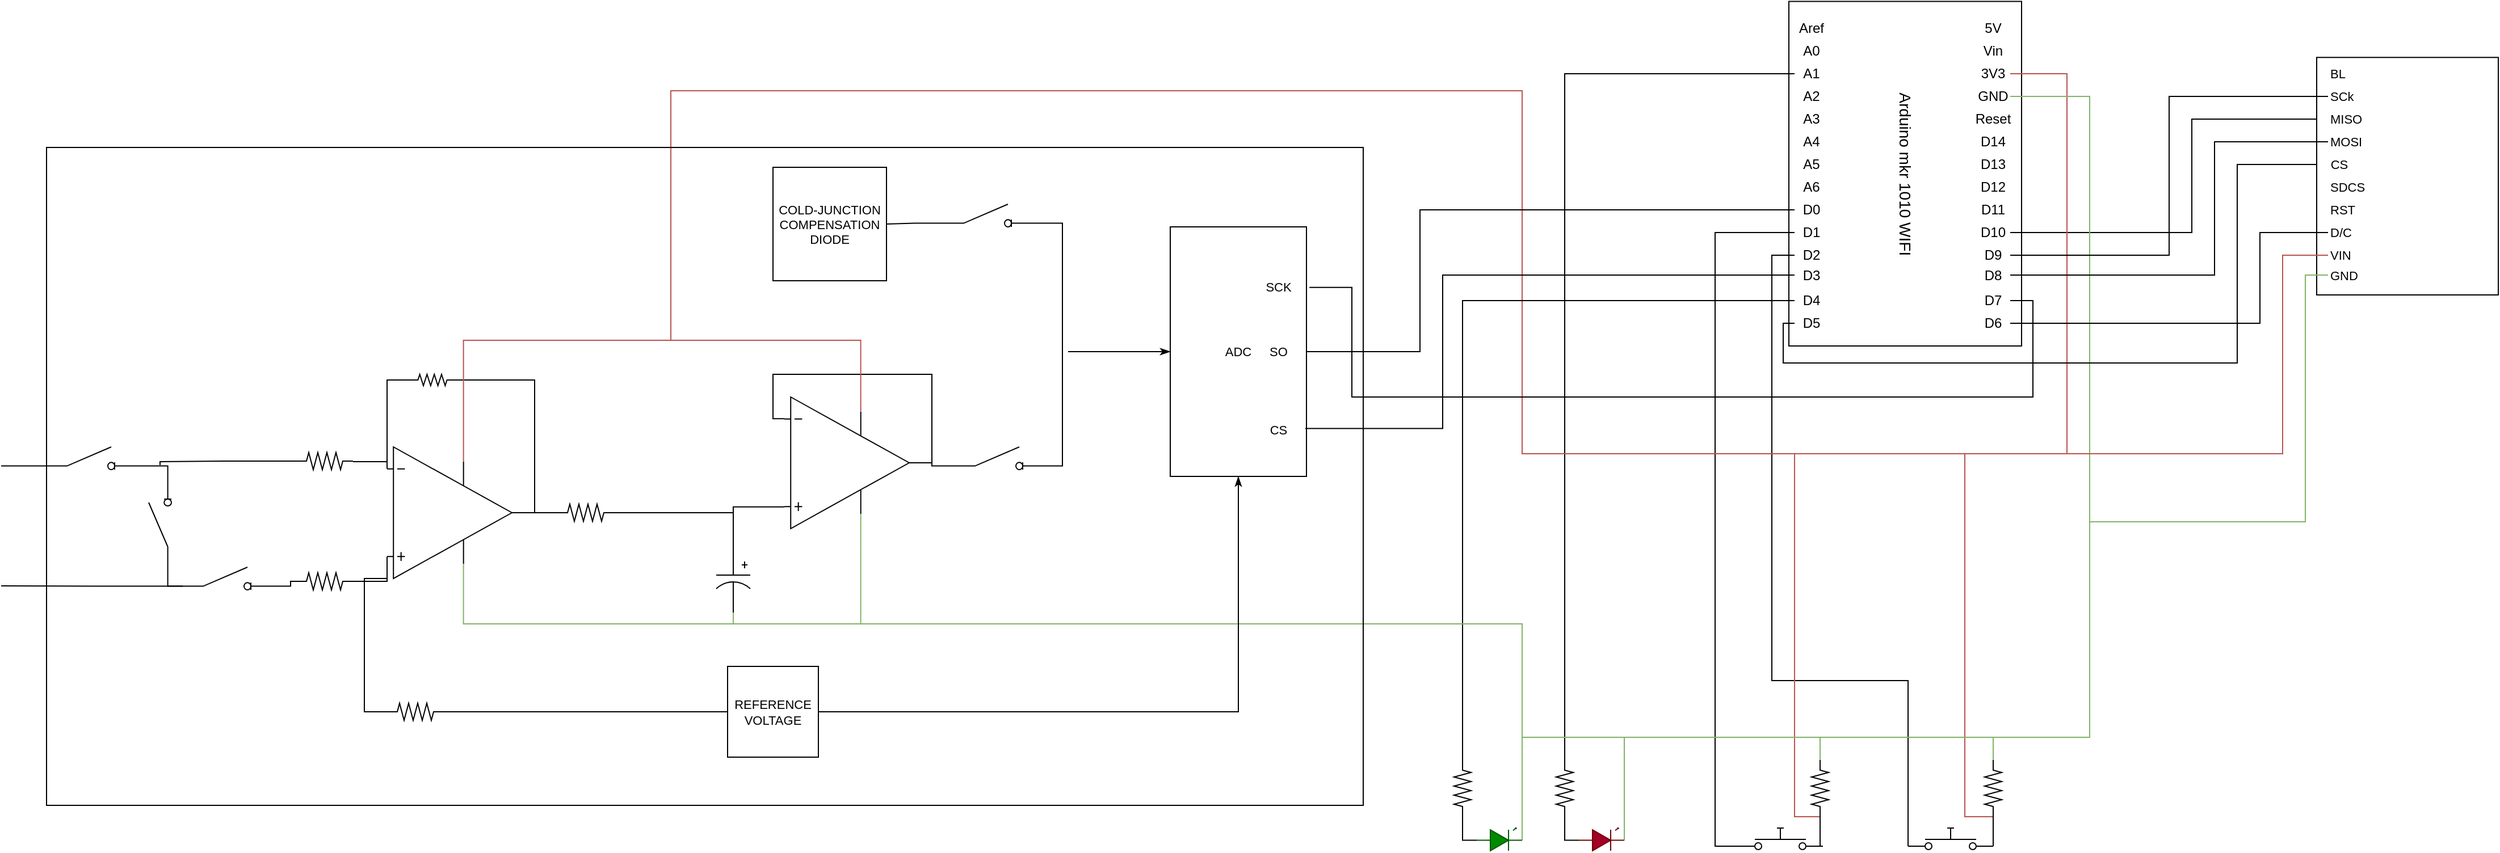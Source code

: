 <mxfile version="24.5.4" type="github">
  <diagram name="Página-1" id="5d95kLvl6dGAR32-FWxD">
    <mxGraphModel dx="2760" dy="928" grid="1" gridSize="10" guides="1" tooltips="1" connect="1" arrows="1" fold="1" page="1" pageScale="1" pageWidth="1169" pageHeight="827" math="0" shadow="0">
      <root>
        <mxCell id="0" />
        <mxCell id="1" parent="0" />
        <mxCell id="rR53AWfGrKb5a4v8AFu8-1" value="&lt;font style=&quot;font-size: 14px;&quot;&gt;Arduino mkr 1010 WIFI&lt;/font&gt;" style="rounded=0;whiteSpace=wrap;html=1;rotation=90;" parent="1" vertex="1">
          <mxGeometry x="425.63" y="70.63" width="303.75" height="205" as="geometry" />
        </mxCell>
        <mxCell id="rR53AWfGrKb5a4v8AFu8-4" value="Aref" style="text;html=1;align=center;verticalAlign=middle;whiteSpace=wrap;rounded=0;" parent="1" vertex="1">
          <mxGeometry x="480" y="40" width="30" height="10" as="geometry" />
        </mxCell>
        <mxCell id="rR53AWfGrKb5a4v8AFu8-6" value="A0" style="text;html=1;align=center;verticalAlign=middle;whiteSpace=wrap;rounded=0;" parent="1" vertex="1">
          <mxGeometry x="480" y="60" width="30" height="10" as="geometry" />
        </mxCell>
        <mxCell id="rR53AWfGrKb5a4v8AFu8-9" value="A1" style="text;html=1;align=center;verticalAlign=middle;whiteSpace=wrap;rounded=0;" parent="1" vertex="1">
          <mxGeometry x="480" y="80" width="30" height="10" as="geometry" />
        </mxCell>
        <mxCell id="rR53AWfGrKb5a4v8AFu8-10" value="A2" style="text;html=1;align=center;verticalAlign=middle;whiteSpace=wrap;rounded=0;" parent="1" vertex="1">
          <mxGeometry x="480" y="100" width="30" height="10" as="geometry" />
        </mxCell>
        <mxCell id="rR53AWfGrKb5a4v8AFu8-11" value="A3" style="text;html=1;align=center;verticalAlign=middle;whiteSpace=wrap;rounded=0;" parent="1" vertex="1">
          <mxGeometry x="480" y="120" width="30" height="10" as="geometry" />
        </mxCell>
        <mxCell id="rR53AWfGrKb5a4v8AFu8-12" value="A4" style="text;html=1;align=center;verticalAlign=middle;whiteSpace=wrap;rounded=0;" parent="1" vertex="1">
          <mxGeometry x="480" y="140" width="30" height="10" as="geometry" />
        </mxCell>
        <mxCell id="rR53AWfGrKb5a4v8AFu8-13" value="A5" style="text;html=1;align=center;verticalAlign=middle;whiteSpace=wrap;rounded=0;" parent="1" vertex="1">
          <mxGeometry x="480" y="160" width="30" height="10" as="geometry" />
        </mxCell>
        <mxCell id="rR53AWfGrKb5a4v8AFu8-14" value="A6" style="text;html=1;align=center;verticalAlign=middle;whiteSpace=wrap;rounded=0;" parent="1" vertex="1">
          <mxGeometry x="480" y="180" width="30" height="10" as="geometry" />
        </mxCell>
        <mxCell id="rR53AWfGrKb5a4v8AFu8-15" value="D0" style="text;html=1;align=center;verticalAlign=middle;whiteSpace=wrap;rounded=0;" parent="1" vertex="1">
          <mxGeometry x="480" y="200" width="30" height="10" as="geometry" />
        </mxCell>
        <mxCell id="rR53AWfGrKb5a4v8AFu8-16" value="D1" style="text;html=1;align=center;verticalAlign=middle;whiteSpace=wrap;rounded=0;" parent="1" vertex="1">
          <mxGeometry x="480" y="220" width="30" height="10" as="geometry" />
        </mxCell>
        <mxCell id="rR53AWfGrKb5a4v8AFu8-17" value="D4" style="text;html=1;align=center;verticalAlign=middle;whiteSpace=wrap;rounded=0;" parent="1" vertex="1">
          <mxGeometry x="480" y="280" width="30" height="10" as="geometry" />
        </mxCell>
        <mxCell id="_qbUHxkLgN3xC-jLI9oE-16" style="edgeStyle=orthogonalEdgeStyle;rounded=0;orthogonalLoop=1;jettySize=auto;html=1;exitX=0;exitY=0.5;exitDx=0;exitDy=0;entryX=0;entryY=0.8;entryDx=0;entryDy=0;strokeColor=default;align=center;verticalAlign=middle;fontFamily=Helvetica;fontSize=11;fontColor=default;labelBackgroundColor=default;endArrow=none;endFill=0;" edge="1" parent="1" source="rR53AWfGrKb5a4v8AFu8-16" target="_qbUHxkLgN3xC-jLI9oE-8">
          <mxGeometry relative="1" as="geometry" />
        </mxCell>
        <mxCell id="rR53AWfGrKb5a4v8AFu8-18" value="D2" style="text;html=1;align=center;verticalAlign=middle;whiteSpace=wrap;rounded=0;" parent="1" vertex="1">
          <mxGeometry x="480" y="240" width="30" height="10" as="geometry" />
        </mxCell>
        <mxCell id="rR53AWfGrKb5a4v8AFu8-19" value="D3" style="text;html=1;align=center;verticalAlign=middle;whiteSpace=wrap;rounded=0;" parent="1" vertex="1">
          <mxGeometry x="480" y="257.5" width="30" height="10" as="geometry" />
        </mxCell>
        <mxCell id="rR53AWfGrKb5a4v8AFu8-22" value="D5" style="text;html=1;align=center;verticalAlign=middle;whiteSpace=wrap;rounded=0;" parent="1" vertex="1">
          <mxGeometry x="480" y="300" width="30" height="10" as="geometry" />
        </mxCell>
        <mxCell id="rR53AWfGrKb5a4v8AFu8-23" value="5V" style="text;html=1;align=center;verticalAlign=middle;whiteSpace=wrap;rounded=0;" parent="1" vertex="1">
          <mxGeometry x="640" y="40" width="30" height="10" as="geometry" />
        </mxCell>
        <mxCell id="rR53AWfGrKb5a4v8AFu8-24" value="Vin" style="text;html=1;align=center;verticalAlign=middle;whiteSpace=wrap;rounded=0;" parent="1" vertex="1">
          <mxGeometry x="640" y="60" width="30" height="10" as="geometry" />
        </mxCell>
        <mxCell id="_qbUHxkLgN3xC-jLI9oE-14" style="edgeStyle=orthogonalEdgeStyle;rounded=0;orthogonalLoop=1;jettySize=auto;html=1;exitX=1;exitY=0.5;exitDx=0;exitDy=0;strokeColor=#b85450;align=center;verticalAlign=middle;fontFamily=Helvetica;fontSize=11;fontColor=default;labelBackgroundColor=default;endArrow=none;endFill=0;fillColor=#f8cecc;" edge="1" parent="1" source="rR53AWfGrKb5a4v8AFu8-25">
          <mxGeometry relative="1" as="geometry">
            <mxPoint x="720" y="120" as="targetPoint" />
            <Array as="points">
              <mxPoint x="720" y="85" />
            </Array>
          </mxGeometry>
        </mxCell>
        <mxCell id="rR53AWfGrKb5a4v8AFu8-25" value="3V3" style="text;html=1;align=center;verticalAlign=middle;whiteSpace=wrap;rounded=0;" parent="1" vertex="1">
          <mxGeometry x="640" y="80" width="30" height="10" as="geometry" />
        </mxCell>
        <mxCell id="rR53AWfGrKb5a4v8AFu8-26" value="GND" style="text;html=1;align=center;verticalAlign=middle;whiteSpace=wrap;rounded=0;" parent="1" vertex="1">
          <mxGeometry x="640" y="100" width="30" height="10" as="geometry" />
        </mxCell>
        <mxCell id="rR53AWfGrKb5a4v8AFu8-27" value="Reset" style="text;html=1;align=center;verticalAlign=middle;whiteSpace=wrap;rounded=0;" parent="1" vertex="1">
          <mxGeometry x="640" y="120" width="30" height="10" as="geometry" />
        </mxCell>
        <mxCell id="rR53AWfGrKb5a4v8AFu8-28" value="D14" style="text;html=1;align=center;verticalAlign=middle;whiteSpace=wrap;rounded=0;" parent="1" vertex="1">
          <mxGeometry x="640" y="140" width="30" height="10" as="geometry" />
        </mxCell>
        <mxCell id="rR53AWfGrKb5a4v8AFu8-29" value="D13" style="text;html=1;align=center;verticalAlign=middle;whiteSpace=wrap;rounded=0;" parent="1" vertex="1">
          <mxGeometry x="640" y="160" width="30" height="10" as="geometry" />
        </mxCell>
        <mxCell id="rR53AWfGrKb5a4v8AFu8-30" value="D12" style="text;html=1;align=center;verticalAlign=middle;whiteSpace=wrap;rounded=0;" parent="1" vertex="1">
          <mxGeometry x="640" y="180" width="30" height="10" as="geometry" />
        </mxCell>
        <mxCell id="rR53AWfGrKb5a4v8AFu8-31" value="D11" style="text;html=1;align=center;verticalAlign=middle;whiteSpace=wrap;rounded=0;" parent="1" vertex="1">
          <mxGeometry x="640" y="200" width="30" height="10" as="geometry" />
        </mxCell>
        <mxCell id="_qbUHxkLgN3xC-jLI9oE-62" style="edgeStyle=orthogonalEdgeStyle;rounded=0;orthogonalLoop=1;jettySize=auto;html=1;exitX=1;exitY=0.5;exitDx=0;exitDy=0;entryX=0;entryY=0.5;entryDx=0;entryDy=0;strokeColor=default;align=center;verticalAlign=middle;fontFamily=Helvetica;fontSize=11;fontColor=default;labelBackgroundColor=default;endArrow=none;endFill=0;" edge="1" parent="1" source="rR53AWfGrKb5a4v8AFu8-32" target="_qbUHxkLgN3xC-jLI9oE-49">
          <mxGeometry relative="1" as="geometry">
            <Array as="points">
              <mxPoint x="830" y="225" />
              <mxPoint x="830" y="125" />
            </Array>
          </mxGeometry>
        </mxCell>
        <mxCell id="rR53AWfGrKb5a4v8AFu8-32" value="D10" style="text;html=1;align=center;verticalAlign=middle;whiteSpace=wrap;rounded=0;" parent="1" vertex="1">
          <mxGeometry x="640" y="220" width="30" height="10" as="geometry" />
        </mxCell>
        <mxCell id="rR53AWfGrKb5a4v8AFu8-34" value="D9" style="text;html=1;align=center;verticalAlign=middle;whiteSpace=wrap;rounded=0;" parent="1" vertex="1">
          <mxGeometry x="640" y="240" width="30" height="10" as="geometry" />
        </mxCell>
        <mxCell id="rR53AWfGrKb5a4v8AFu8-35" value="D6" style="text;html=1;align=center;verticalAlign=middle;whiteSpace=wrap;rounded=0;" parent="1" vertex="1">
          <mxGeometry x="640" y="300" width="30" height="10" as="geometry" />
        </mxCell>
        <mxCell id="rR53AWfGrKb5a4v8AFu8-36" value="D7" style="text;html=1;align=center;verticalAlign=middle;whiteSpace=wrap;rounded=0;" parent="1" vertex="1">
          <mxGeometry x="640" y="280" width="30" height="10" as="geometry" />
        </mxCell>
        <mxCell id="rR53AWfGrKb5a4v8AFu8-37" value="D8" style="text;html=1;align=center;verticalAlign=middle;whiteSpace=wrap;rounded=0;" parent="1" vertex="1">
          <mxGeometry x="640" y="257.5" width="30" height="10" as="geometry" />
        </mxCell>
        <mxCell id="_qbUHxkLgN3xC-jLI9oE-17" style="edgeStyle=orthogonalEdgeStyle;rounded=0;orthogonalLoop=1;jettySize=auto;html=1;exitX=0;exitY=0.8;exitDx=0;exitDy=0;entryX=0;entryY=0.5;entryDx=0;entryDy=0;strokeColor=default;align=center;verticalAlign=middle;fontFamily=Helvetica;fontSize=11;fontColor=default;labelBackgroundColor=default;endArrow=none;endFill=0;" edge="1" parent="1" source="_qbUHxkLgN3xC-jLI9oE-2" target="rR53AWfGrKb5a4v8AFu8-18">
          <mxGeometry relative="1" as="geometry">
            <Array as="points">
              <mxPoint x="580" y="620" />
              <mxPoint x="460" y="620" />
              <mxPoint x="460" y="245" />
            </Array>
          </mxGeometry>
        </mxCell>
        <mxCell id="_qbUHxkLgN3xC-jLI9oE-2" value="" style="html=1;shape=mxgraph.electrical.electro-mechanical.pushbutton;aspect=fixed;elSwitchState=off;" vertex="1" parent="1">
          <mxGeometry x="580" y="750" width="75" height="20" as="geometry" />
        </mxCell>
        <mxCell id="_qbUHxkLgN3xC-jLI9oE-12" style="edgeStyle=orthogonalEdgeStyle;rounded=0;orthogonalLoop=1;jettySize=auto;html=1;exitX=0;exitY=0.5;exitDx=0;exitDy=0;exitPerimeter=0;strokeColor=#82b366;align=center;verticalAlign=middle;fontFamily=Helvetica;fontSize=11;fontColor=default;labelBackgroundColor=default;endArrow=none;endFill=0;fillColor=#d5e8d4;" edge="1" parent="1" source="_qbUHxkLgN3xC-jLI9oE-3">
          <mxGeometry relative="1" as="geometry">
            <mxPoint x="655" y="670" as="targetPoint" />
          </mxGeometry>
        </mxCell>
        <mxCell id="_qbUHxkLgN3xC-jLI9oE-15" style="edgeStyle=orthogonalEdgeStyle;rounded=0;orthogonalLoop=1;jettySize=auto;html=1;exitX=1;exitY=0.5;exitDx=0;exitDy=0;exitPerimeter=0;strokeColor=#b85450;align=center;verticalAlign=middle;fontFamily=Helvetica;fontSize=11;fontColor=default;labelBackgroundColor=default;endArrow=none;endFill=0;fillColor=#f8cecc;" edge="1" parent="1" source="_qbUHxkLgN3xC-jLI9oE-3">
          <mxGeometry relative="1" as="geometry">
            <mxPoint x="620" y="420" as="targetPoint" />
            <Array as="points">
              <mxPoint x="630" y="740" />
              <mxPoint x="630" y="420" />
            </Array>
          </mxGeometry>
        </mxCell>
        <mxCell id="_qbUHxkLgN3xC-jLI9oE-3" value="" style="pointerEvents=1;verticalLabelPosition=bottom;shadow=0;dashed=0;align=center;html=1;verticalAlign=top;shape=mxgraph.electrical.resistors.resistor_2;direction=south;" vertex="1" parent="1">
          <mxGeometry x="647.5" y="690" width="15" height="50" as="geometry" />
        </mxCell>
        <mxCell id="_qbUHxkLgN3xC-jLI9oE-4" style="edgeStyle=orthogonalEdgeStyle;rounded=0;orthogonalLoop=1;jettySize=auto;html=1;exitX=1;exitY=0.8;exitDx=0;exitDy=0;entryX=1;entryY=0.5;entryDx=0;entryDy=0;entryPerimeter=0;endArrow=none;endFill=0;" edge="1" parent="1" source="_qbUHxkLgN3xC-jLI9oE-2" target="_qbUHxkLgN3xC-jLI9oE-3">
          <mxGeometry relative="1" as="geometry" />
        </mxCell>
        <mxCell id="_qbUHxkLgN3xC-jLI9oE-5" style="edgeStyle=orthogonalEdgeStyle;rounded=0;orthogonalLoop=1;jettySize=auto;html=1;exitX=1;exitY=0.5;exitDx=0;exitDy=0;strokeColor=#82b366;align=center;verticalAlign=middle;fontFamily=Helvetica;fontSize=11;fontColor=default;labelBackgroundColor=default;endArrow=none;endFill=0;fillColor=#d5e8d4;entryX=0;entryY=0.5;entryDx=0;entryDy=0;entryPerimeter=0;" edge="1" parent="1" source="rR53AWfGrKb5a4v8AFu8-26" target="_qbUHxkLgN3xC-jLI9oE-9">
          <mxGeometry relative="1" as="geometry">
            <mxPoint x="655" y="700" as="targetPoint" />
            <Array as="points">
              <mxPoint x="740" y="105" />
              <mxPoint x="740" y="670" />
              <mxPoint x="503" y="670" />
            </Array>
          </mxGeometry>
        </mxCell>
        <mxCell id="_qbUHxkLgN3xC-jLI9oE-8" value="" style="html=1;shape=mxgraph.electrical.electro-mechanical.pushbutton;aspect=fixed;elSwitchState=off;" vertex="1" parent="1">
          <mxGeometry x="430" y="750" width="75" height="20" as="geometry" />
        </mxCell>
        <mxCell id="_qbUHxkLgN3xC-jLI9oE-13" style="edgeStyle=orthogonalEdgeStyle;rounded=0;orthogonalLoop=1;jettySize=auto;html=1;exitX=1;exitY=0.5;exitDx=0;exitDy=0;exitPerimeter=0;strokeColor=#b85450;align=center;verticalAlign=middle;fontFamily=Helvetica;fontSize=11;fontColor=default;labelBackgroundColor=default;endArrow=none;endFill=0;fillColor=#f8cecc;" edge="1" parent="1" source="_qbUHxkLgN3xC-jLI9oE-9">
          <mxGeometry relative="1" as="geometry">
            <mxPoint x="720" y="120" as="targetPoint" />
            <Array as="points">
              <mxPoint x="480" y="740" />
              <mxPoint x="480" y="420" />
              <mxPoint x="720" y="420" />
            </Array>
          </mxGeometry>
        </mxCell>
        <mxCell id="_qbUHxkLgN3xC-jLI9oE-9" value="" style="pointerEvents=1;verticalLabelPosition=bottom;shadow=0;dashed=0;align=center;html=1;verticalAlign=top;shape=mxgraph.electrical.resistors.resistor_2;direction=south;" vertex="1" parent="1">
          <mxGeometry x="495" y="690" width="15" height="50" as="geometry" />
        </mxCell>
        <mxCell id="_qbUHxkLgN3xC-jLI9oE-10" style="edgeStyle=orthogonalEdgeStyle;rounded=0;orthogonalLoop=1;jettySize=auto;html=1;exitX=1;exitY=0.8;exitDx=0;exitDy=0;entryX=1;entryY=0.5;entryDx=0;entryDy=0;entryPerimeter=0;endArrow=none;endFill=0;" edge="1" parent="1" source="_qbUHxkLgN3xC-jLI9oE-8" target="_qbUHxkLgN3xC-jLI9oE-9">
          <mxGeometry relative="1" as="geometry" />
        </mxCell>
        <mxCell id="_qbUHxkLgN3xC-jLI9oE-21" style="edgeStyle=orthogonalEdgeStyle;rounded=0;orthogonalLoop=1;jettySize=auto;html=1;exitX=1;exitY=0.54;exitDx=0;exitDy=0;exitPerimeter=0;strokeColor=#82b366;align=center;verticalAlign=middle;fontFamily=Helvetica;fontSize=11;fontColor=default;labelBackgroundColor=default;endArrow=none;endFill=0;fillColor=#d5e8d4;" edge="1" parent="1" source="_qbUHxkLgN3xC-jLI9oE-18">
          <mxGeometry relative="1" as="geometry">
            <mxPoint x="510" y="670" as="targetPoint" />
            <Array as="points">
              <mxPoint x="330" y="670" />
            </Array>
          </mxGeometry>
        </mxCell>
        <mxCell id="_qbUHxkLgN3xC-jLI9oE-18" value="" style="verticalLabelPosition=bottom;shadow=0;dashed=0;align=center;html=1;verticalAlign=top;shape=mxgraph.electrical.opto_electronics.led_1;pointerEvents=1;fontFamily=Helvetica;fontSize=11;fontColor=#ffffff;labelBackgroundColor=default;fillColor=#a20025;strokeColor=#6F0000;" vertex="1" parent="1">
          <mxGeometry x="290" y="750" width="40" height="20" as="geometry" />
        </mxCell>
        <mxCell id="_qbUHxkLgN3xC-jLI9oE-19" value="" style="pointerEvents=1;verticalLabelPosition=bottom;shadow=0;dashed=0;align=center;html=1;verticalAlign=top;shape=mxgraph.electrical.resistors.resistor_2;direction=south;" vertex="1" parent="1">
          <mxGeometry x="270" y="690" width="15" height="50" as="geometry" />
        </mxCell>
        <mxCell id="_qbUHxkLgN3xC-jLI9oE-20" style="edgeStyle=orthogonalEdgeStyle;rounded=0;orthogonalLoop=1;jettySize=auto;html=1;exitX=0;exitY=0.54;exitDx=0;exitDy=0;exitPerimeter=0;entryX=1;entryY=0.5;entryDx=0;entryDy=0;entryPerimeter=0;strokeColor=default;align=center;verticalAlign=middle;fontFamily=Helvetica;fontSize=11;fontColor=default;labelBackgroundColor=default;endArrow=none;endFill=0;" edge="1" parent="1" source="_qbUHxkLgN3xC-jLI9oE-18" target="_qbUHxkLgN3xC-jLI9oE-19">
          <mxGeometry relative="1" as="geometry" />
        </mxCell>
        <mxCell id="_qbUHxkLgN3xC-jLI9oE-22" style="edgeStyle=orthogonalEdgeStyle;rounded=0;orthogonalLoop=1;jettySize=auto;html=1;exitX=0;exitY=0.5;exitDx=0;exitDy=0;entryX=0;entryY=0.5;entryDx=0;entryDy=0;entryPerimeter=0;strokeColor=default;align=center;verticalAlign=middle;fontFamily=Helvetica;fontSize=11;fontColor=default;labelBackgroundColor=default;endArrow=none;endFill=0;" edge="1" parent="1" source="rR53AWfGrKb5a4v8AFu8-9" target="_qbUHxkLgN3xC-jLI9oE-19">
          <mxGeometry relative="1" as="geometry" />
        </mxCell>
        <mxCell id="_qbUHxkLgN3xC-jLI9oE-26" style="edgeStyle=orthogonalEdgeStyle;rounded=0;orthogonalLoop=1;jettySize=auto;html=1;exitX=1;exitY=0.54;exitDx=0;exitDy=0;exitPerimeter=0;strokeColor=#82b366;align=center;verticalAlign=middle;fontFamily=Helvetica;fontSize=11;fontColor=default;labelBackgroundColor=default;endArrow=none;endFill=0;fillColor=#d5e8d4;" edge="1" parent="1" source="_qbUHxkLgN3xC-jLI9oE-23">
          <mxGeometry relative="1" as="geometry">
            <mxPoint x="330" y="670" as="targetPoint" />
            <Array as="points">
              <mxPoint x="240" y="670" />
            </Array>
          </mxGeometry>
        </mxCell>
        <mxCell id="_qbUHxkLgN3xC-jLI9oE-233" style="edgeStyle=orthogonalEdgeStyle;rounded=0;orthogonalLoop=1;jettySize=auto;html=1;strokeColor=#b85450;align=center;verticalAlign=middle;fontFamily=Helvetica;fontSize=11;fontColor=default;labelBackgroundColor=default;endArrow=none;endFill=0;fillColor=#f8cecc;" edge="1" parent="1">
          <mxGeometry relative="1" as="geometry">
            <mxPoint x="-510" y="320" as="targetPoint" />
            <mxPoint x="480" y="420" as="sourcePoint" />
            <Array as="points">
              <mxPoint x="240" y="100" />
              <mxPoint x="-510" y="100" />
            </Array>
          </mxGeometry>
        </mxCell>
        <mxCell id="_qbUHxkLgN3xC-jLI9oE-23" value="" style="verticalLabelPosition=bottom;shadow=0;dashed=0;align=center;html=1;verticalAlign=top;shape=mxgraph.electrical.opto_electronics.led_1;pointerEvents=1;fontFamily=Helvetica;fontSize=11;fontColor=#ffffff;labelBackgroundColor=default;fillColor=#008a00;strokeColor=#005700;" vertex="1" parent="1">
          <mxGeometry x="200" y="750" width="40" height="20" as="geometry" />
        </mxCell>
        <mxCell id="_qbUHxkLgN3xC-jLI9oE-27" style="edgeStyle=orthogonalEdgeStyle;rounded=0;orthogonalLoop=1;jettySize=auto;html=1;exitX=0;exitY=0.5;exitDx=0;exitDy=0;exitPerimeter=0;entryX=0;entryY=0.5;entryDx=0;entryDy=0;strokeColor=default;align=center;verticalAlign=middle;fontFamily=Helvetica;fontSize=11;fontColor=default;labelBackgroundColor=default;endArrow=none;endFill=0;" edge="1" parent="1" source="_qbUHxkLgN3xC-jLI9oE-24" target="rR53AWfGrKb5a4v8AFu8-17">
          <mxGeometry relative="1" as="geometry">
            <Array as="points">
              <mxPoint x="187" y="285" />
            </Array>
          </mxGeometry>
        </mxCell>
        <mxCell id="_qbUHxkLgN3xC-jLI9oE-24" value="" style="pointerEvents=1;verticalLabelPosition=bottom;shadow=0;dashed=0;align=center;html=1;verticalAlign=top;shape=mxgraph.electrical.resistors.resistor_2;direction=south;" vertex="1" parent="1">
          <mxGeometry x="180" y="690" width="15" height="50" as="geometry" />
        </mxCell>
        <mxCell id="_qbUHxkLgN3xC-jLI9oE-25" style="edgeStyle=orthogonalEdgeStyle;rounded=0;orthogonalLoop=1;jettySize=auto;html=1;exitX=0;exitY=0.54;exitDx=0;exitDy=0;exitPerimeter=0;entryX=1;entryY=0.5;entryDx=0;entryDy=0;entryPerimeter=0;strokeColor=default;align=center;verticalAlign=middle;fontFamily=Helvetica;fontSize=11;fontColor=default;labelBackgroundColor=default;endArrow=none;endFill=0;" edge="1" parent="1" source="_qbUHxkLgN3xC-jLI9oE-23" target="_qbUHxkLgN3xC-jLI9oE-24">
          <mxGeometry relative="1" as="geometry" />
        </mxCell>
        <mxCell id="_qbUHxkLgN3xC-jLI9oE-28" value="" style="rounded=0;whiteSpace=wrap;html=1;fontFamily=Helvetica;fontSize=11;fontColor=default;labelBackgroundColor=default;align=left;" vertex="1" parent="1">
          <mxGeometry x="940" y="70.63" width="160" height="209.37" as="geometry" />
        </mxCell>
        <mxCell id="_qbUHxkLgN3xC-jLI9oE-29" value="BL" style="text;html=1;align=left;verticalAlign=middle;whiteSpace=wrap;rounded=0;fontFamily=Helvetica;fontSize=11;fontColor=default;labelBackgroundColor=default;" vertex="1" parent="1">
          <mxGeometry x="950" y="80" width="40" height="10" as="geometry" />
        </mxCell>
        <mxCell id="_qbUHxkLgN3xC-jLI9oE-65" style="edgeStyle=orthogonalEdgeStyle;rounded=0;orthogonalLoop=1;jettySize=auto;html=1;exitX=0;exitY=0.5;exitDx=0;exitDy=0;entryX=1;entryY=0.5;entryDx=0;entryDy=0;strokeColor=default;align=center;verticalAlign=middle;fontFamily=Helvetica;fontSize=11;fontColor=default;labelBackgroundColor=default;endArrow=none;endFill=0;" edge="1" parent="1" source="_qbUHxkLgN3xC-jLI9oE-45" target="rR53AWfGrKb5a4v8AFu8-35">
          <mxGeometry relative="1" as="geometry">
            <Array as="points">
              <mxPoint x="890" y="225" />
              <mxPoint x="890" y="305" />
            </Array>
          </mxGeometry>
        </mxCell>
        <mxCell id="_qbUHxkLgN3xC-jLI9oE-45" value="D/C" style="text;html=1;align=left;verticalAlign=middle;whiteSpace=wrap;rounded=0;fontFamily=Helvetica;fontSize=11;fontColor=default;labelBackgroundColor=default;" vertex="1" parent="1">
          <mxGeometry x="950" y="220" width="40" height="10" as="geometry" />
        </mxCell>
        <mxCell id="_qbUHxkLgN3xC-jLI9oE-64" style="edgeStyle=orthogonalEdgeStyle;rounded=0;orthogonalLoop=1;jettySize=auto;html=1;exitX=0;exitY=0.5;exitDx=0;exitDy=0;entryX=0;entryY=0.5;entryDx=0;entryDy=0;strokeColor=default;align=center;verticalAlign=middle;fontFamily=Helvetica;fontSize=11;fontColor=default;labelBackgroundColor=default;endArrow=none;endFill=0;" edge="1" parent="1" source="_qbUHxkLgN3xC-jLI9oE-46" target="rR53AWfGrKb5a4v8AFu8-22">
          <mxGeometry relative="1" as="geometry">
            <Array as="points">
              <mxPoint x="870" y="165" />
              <mxPoint x="870" y="340" />
              <mxPoint x="470" y="340" />
              <mxPoint x="470" y="305" />
            </Array>
          </mxGeometry>
        </mxCell>
        <mxCell id="_qbUHxkLgN3xC-jLI9oE-46" value="CS" style="text;html=1;align=center;verticalAlign=middle;whiteSpace=wrap;rounded=0;fontFamily=Helvetica;fontSize=11;fontColor=default;labelBackgroundColor=default;" vertex="1" parent="1">
          <mxGeometry x="940" y="160" width="40" height="10" as="geometry" />
        </mxCell>
        <mxCell id="_qbUHxkLgN3xC-jLI9oE-61" style="edgeStyle=orthogonalEdgeStyle;rounded=0;orthogonalLoop=1;jettySize=auto;html=1;exitX=0;exitY=0.5;exitDx=0;exitDy=0;entryX=1;entryY=0.5;entryDx=0;entryDy=0;strokeColor=default;align=center;verticalAlign=middle;fontFamily=Helvetica;fontSize=11;fontColor=default;labelBackgroundColor=default;endArrow=none;endFill=0;" edge="1" parent="1" source="_qbUHxkLgN3xC-jLI9oE-47" target="rR53AWfGrKb5a4v8AFu8-34">
          <mxGeometry relative="1" as="geometry" />
        </mxCell>
        <mxCell id="_qbUHxkLgN3xC-jLI9oE-47" value="SCk" style="text;html=1;align=left;verticalAlign=middle;whiteSpace=wrap;rounded=0;fontFamily=Helvetica;fontSize=11;fontColor=default;labelBackgroundColor=default;" vertex="1" parent="1">
          <mxGeometry x="950" y="100" width="40" height="10" as="geometry" />
        </mxCell>
        <mxCell id="_qbUHxkLgN3xC-jLI9oE-66" style="edgeStyle=orthogonalEdgeStyle;rounded=0;orthogonalLoop=1;jettySize=auto;html=1;exitX=0;exitY=0.5;exitDx=0;exitDy=0;strokeColor=#b85450;align=center;verticalAlign=middle;fontFamily=Helvetica;fontSize=11;fontColor=default;labelBackgroundColor=default;endArrow=none;endFill=0;fillColor=#f8cecc;" edge="1" parent="1" source="_qbUHxkLgN3xC-jLI9oE-48">
          <mxGeometry relative="1" as="geometry">
            <mxPoint x="720" y="420" as="targetPoint" />
            <Array as="points">
              <mxPoint x="910" y="245" />
              <mxPoint x="910" y="420" />
            </Array>
          </mxGeometry>
        </mxCell>
        <mxCell id="_qbUHxkLgN3xC-jLI9oE-48" value="VIN" style="text;html=1;align=left;verticalAlign=middle;whiteSpace=wrap;rounded=0;fontFamily=Helvetica;fontSize=11;fontColor=default;labelBackgroundColor=default;" vertex="1" parent="1">
          <mxGeometry x="950" y="240" width="40" height="10" as="geometry" />
        </mxCell>
        <mxCell id="_qbUHxkLgN3xC-jLI9oE-49" value="MISO" style="text;html=1;align=left;verticalAlign=middle;whiteSpace=wrap;rounded=0;fontFamily=Helvetica;fontSize=11;fontColor=default;labelBackgroundColor=default;" vertex="1" parent="1">
          <mxGeometry x="950" y="120" width="40" height="10" as="geometry" />
        </mxCell>
        <mxCell id="_qbUHxkLgN3xC-jLI9oE-67" style="edgeStyle=orthogonalEdgeStyle;rounded=0;orthogonalLoop=1;jettySize=auto;html=1;exitX=0;exitY=0.5;exitDx=0;exitDy=0;strokeColor=#82b366;align=center;verticalAlign=middle;fontFamily=Helvetica;fontSize=11;fontColor=default;labelBackgroundColor=default;endArrow=none;endFill=0;fillColor=#d5e8d4;" edge="1" parent="1" source="_qbUHxkLgN3xC-jLI9oE-50">
          <mxGeometry relative="1" as="geometry">
            <mxPoint x="740" y="480" as="targetPoint" />
            <Array as="points">
              <mxPoint x="930" y="263" />
              <mxPoint x="930" y="480" />
            </Array>
          </mxGeometry>
        </mxCell>
        <mxCell id="_qbUHxkLgN3xC-jLI9oE-50" value="GND" style="text;html=1;align=left;verticalAlign=middle;whiteSpace=wrap;rounded=0;fontFamily=Helvetica;fontSize=11;fontColor=default;labelBackgroundColor=default;" vertex="1" parent="1">
          <mxGeometry x="950" y="257.5" width="40" height="10" as="geometry" />
        </mxCell>
        <mxCell id="_qbUHxkLgN3xC-jLI9oE-63" style="edgeStyle=orthogonalEdgeStyle;rounded=0;orthogonalLoop=1;jettySize=auto;html=1;exitX=0;exitY=0.5;exitDx=0;exitDy=0;entryX=1;entryY=0.5;entryDx=0;entryDy=0;strokeColor=default;align=center;verticalAlign=middle;fontFamily=Helvetica;fontSize=11;fontColor=default;labelBackgroundColor=default;endArrow=none;endFill=0;" edge="1" parent="1" source="_qbUHxkLgN3xC-jLI9oE-51" target="rR53AWfGrKb5a4v8AFu8-37">
          <mxGeometry relative="1" as="geometry">
            <Array as="points">
              <mxPoint x="850" y="145" />
              <mxPoint x="850" y="263" />
            </Array>
          </mxGeometry>
        </mxCell>
        <mxCell id="_qbUHxkLgN3xC-jLI9oE-51" value="MOSI" style="text;html=1;align=left;verticalAlign=middle;whiteSpace=wrap;rounded=0;fontFamily=Helvetica;fontSize=11;fontColor=default;labelBackgroundColor=default;" vertex="1" parent="1">
          <mxGeometry x="950" y="140" width="40" height="10" as="geometry" />
        </mxCell>
        <mxCell id="_qbUHxkLgN3xC-jLI9oE-52" value="SDCS" style="text;html=1;align=left;verticalAlign=middle;whiteSpace=wrap;rounded=0;fontFamily=Helvetica;fontSize=11;fontColor=default;labelBackgroundColor=default;" vertex="1" parent="1">
          <mxGeometry x="950" y="180" width="40" height="10" as="geometry" />
        </mxCell>
        <mxCell id="_qbUHxkLgN3xC-jLI9oE-53" value="RST" style="text;html=1;align=left;verticalAlign=middle;whiteSpace=wrap;rounded=0;fontFamily=Helvetica;fontSize=11;fontColor=default;labelBackgroundColor=default;" vertex="1" parent="1">
          <mxGeometry x="950" y="200" width="40" height="10" as="geometry" />
        </mxCell>
        <mxCell id="_qbUHxkLgN3xC-jLI9oE-186" style="edgeStyle=orthogonalEdgeStyle;rounded=0;orthogonalLoop=1;jettySize=auto;html=1;exitX=1;exitY=0.84;exitDx=0;exitDy=0;entryX=1;entryY=0.84;entryDx=0;entryDy=0;strokeColor=default;align=center;verticalAlign=middle;fontFamily=Helvetica;fontSize=11;fontColor=default;labelBackgroundColor=default;endArrow=none;endFill=0;" edge="1" parent="1" source="_qbUHxkLgN3xC-jLI9oE-181" target="_qbUHxkLgN3xC-jLI9oE-185">
          <mxGeometry relative="1" as="geometry">
            <Array as="points">
              <mxPoint x="-953" y="431" />
            </Array>
          </mxGeometry>
        </mxCell>
        <mxCell id="_qbUHxkLgN3xC-jLI9oE-191" style="edgeStyle=orthogonalEdgeStyle;rounded=0;orthogonalLoop=1;jettySize=auto;html=1;exitX=0;exitY=0.84;exitDx=0;exitDy=0;strokeColor=default;align=center;verticalAlign=middle;fontFamily=Helvetica;fontSize=11;fontColor=default;labelBackgroundColor=default;endArrow=none;endFill=0;" edge="1" parent="1" source="_qbUHxkLgN3xC-jLI9oE-181">
          <mxGeometry relative="1" as="geometry">
            <mxPoint x="-1100" y="430.762" as="targetPoint" />
          </mxGeometry>
        </mxCell>
        <mxCell id="_qbUHxkLgN3xC-jLI9oE-181" value="" style="html=1;shape=mxgraph.electrical.electro-mechanical.switchDisconnector;aspect=fixed;elSwitchState=off;fontFamily=Helvetica;fontSize=11;fontColor=default;labelBackgroundColor=default;" vertex="1" parent="1">
          <mxGeometry x="-1060" y="414" width="75" height="20" as="geometry" />
        </mxCell>
        <mxCell id="_qbUHxkLgN3xC-jLI9oE-190" style="edgeStyle=orthogonalEdgeStyle;rounded=0;orthogonalLoop=1;jettySize=auto;html=1;exitX=0;exitY=0.84;exitDx=0;exitDy=0;strokeColor=default;align=center;verticalAlign=middle;fontFamily=Helvetica;fontSize=11;fontColor=default;labelBackgroundColor=default;endArrow=none;endFill=0;" edge="1" parent="1" source="_qbUHxkLgN3xC-jLI9oE-182">
          <mxGeometry relative="1" as="geometry">
            <mxPoint x="-1100" y="536.476" as="targetPoint" />
          </mxGeometry>
        </mxCell>
        <mxCell id="_qbUHxkLgN3xC-jLI9oE-194" style="edgeStyle=orthogonalEdgeStyle;rounded=0;orthogonalLoop=1;jettySize=auto;html=1;exitX=1;exitY=0.84;exitDx=0;exitDy=0;strokeColor=default;align=center;verticalAlign=middle;fontFamily=Helvetica;fontSize=11;fontColor=default;labelBackgroundColor=default;endArrow=none;endFill=0;" edge="1" parent="1" source="_qbUHxkLgN3xC-jLI9oE-182" target="_qbUHxkLgN3xC-jLI9oE-188">
          <mxGeometry relative="1" as="geometry" />
        </mxCell>
        <mxCell id="_qbUHxkLgN3xC-jLI9oE-182" value="" style="html=1;shape=mxgraph.electrical.electro-mechanical.switchDisconnector;aspect=fixed;elSwitchState=off;fontFamily=Helvetica;fontSize=11;fontColor=default;labelBackgroundColor=default;" vertex="1" parent="1">
          <mxGeometry x="-940" y="520" width="75" height="20" as="geometry" />
        </mxCell>
        <mxCell id="_qbUHxkLgN3xC-jLI9oE-189" style="edgeStyle=orthogonalEdgeStyle;rounded=0;orthogonalLoop=1;jettySize=auto;html=1;exitX=0;exitY=0.84;exitDx=0;exitDy=0;entryX=0;entryY=0.84;entryDx=0;entryDy=0;strokeColor=default;align=center;verticalAlign=middle;fontFamily=Helvetica;fontSize=11;fontColor=default;labelBackgroundColor=default;endArrow=none;endFill=0;" edge="1" parent="1" source="_qbUHxkLgN3xC-jLI9oE-185" target="_qbUHxkLgN3xC-jLI9oE-182">
          <mxGeometry relative="1" as="geometry">
            <Array as="points">
              <mxPoint x="-953" y="537" />
            </Array>
          </mxGeometry>
        </mxCell>
        <mxCell id="_qbUHxkLgN3xC-jLI9oE-185" value="" style="html=1;shape=mxgraph.electrical.electro-mechanical.switchDisconnector;aspect=fixed;elSwitchState=off;fontFamily=Helvetica;fontSize=11;fontColor=default;labelBackgroundColor=default;direction=north;" vertex="1" parent="1">
          <mxGeometry x="-970" y="445" width="20" height="75" as="geometry" />
        </mxCell>
        <mxCell id="_qbUHxkLgN3xC-jLI9oE-188" value="" style="pointerEvents=1;verticalLabelPosition=bottom;shadow=0;dashed=0;align=center;html=1;verticalAlign=top;shape=mxgraph.electrical.resistors.resistor_2;direction=west;" vertex="1" parent="1">
          <mxGeometry x="-840" y="525" width="50" height="15" as="geometry" />
        </mxCell>
        <mxCell id="_qbUHxkLgN3xC-jLI9oE-197" style="edgeStyle=orthogonalEdgeStyle;rounded=0;orthogonalLoop=1;jettySize=auto;html=1;exitX=1;exitY=0.5;exitDx=0;exitDy=0;exitPerimeter=0;strokeColor=default;align=center;verticalAlign=middle;fontFamily=Helvetica;fontSize=11;fontColor=default;labelBackgroundColor=default;endArrow=none;endFill=0;" edge="1" parent="1" source="_qbUHxkLgN3xC-jLI9oE-195">
          <mxGeometry relative="1" as="geometry">
            <mxPoint x="-960" y="430" as="targetPoint" />
            <Array as="points">
              <mxPoint x="-904" y="427" />
              <mxPoint x="-950" y="427" />
            </Array>
          </mxGeometry>
        </mxCell>
        <mxCell id="_qbUHxkLgN3xC-jLI9oE-195" value="" style="pointerEvents=1;verticalLabelPosition=bottom;shadow=0;dashed=0;align=center;html=1;verticalAlign=top;shape=mxgraph.electrical.resistors.resistor_2;direction=west;" vertex="1" parent="1">
          <mxGeometry x="-840" y="419" width="50" height="15" as="geometry" />
        </mxCell>
        <mxCell id="_qbUHxkLgN3xC-jLI9oE-198" value="" style="verticalLabelPosition=bottom;shadow=0;dashed=0;align=center;html=1;verticalAlign=top;shape=mxgraph.electrical.abstract.operational_amp_1;fontFamily=Helvetica;fontSize=11;fontColor=default;labelBackgroundColor=default;" vertex="1" parent="1">
          <mxGeometry x="-760" y="414" width="110" height="116" as="geometry" />
        </mxCell>
        <mxCell id="_qbUHxkLgN3xC-jLI9oE-199" style="edgeStyle=orthogonalEdgeStyle;rounded=0;orthogonalLoop=1;jettySize=auto;html=1;entryX=0;entryY=0.165;entryDx=0;entryDy=0;entryPerimeter=0;strokeColor=default;align=center;verticalAlign=middle;fontFamily=Helvetica;fontSize=11;fontColor=default;labelBackgroundColor=default;endArrow=none;endFill=0;" edge="1" parent="1" target="_qbUHxkLgN3xC-jLI9oE-198">
          <mxGeometry relative="1" as="geometry">
            <mxPoint x="-790" y="427" as="sourcePoint" />
            <Array as="points">
              <mxPoint x="-760" y="427" />
            </Array>
          </mxGeometry>
        </mxCell>
        <mxCell id="_qbUHxkLgN3xC-jLI9oE-200" style="edgeStyle=orthogonalEdgeStyle;rounded=0;orthogonalLoop=1;jettySize=auto;html=1;exitX=0;exitY=0.5;exitDx=0;exitDy=0;exitPerimeter=0;entryX=0;entryY=0.835;entryDx=0;entryDy=0;entryPerimeter=0;strokeColor=default;align=center;verticalAlign=middle;fontFamily=Helvetica;fontSize=11;fontColor=default;labelBackgroundColor=default;endArrow=none;endFill=0;" edge="1" parent="1" source="_qbUHxkLgN3xC-jLI9oE-188" target="_qbUHxkLgN3xC-jLI9oE-198">
          <mxGeometry relative="1" as="geometry" />
        </mxCell>
        <mxCell id="_qbUHxkLgN3xC-jLI9oE-204" value="" style="pointerEvents=1;verticalLabelPosition=bottom;shadow=0;dashed=0;align=center;html=1;verticalAlign=top;shape=mxgraph.electrical.resistors.resistor_2;fontFamily=Helvetica;fontSize=11;fontColor=default;labelBackgroundColor=default;" vertex="1" parent="1">
          <mxGeometry x="-740" y="350" width="40" height="10" as="geometry" />
        </mxCell>
        <mxCell id="_qbUHxkLgN3xC-jLI9oE-205" style="edgeStyle=orthogonalEdgeStyle;rounded=0;orthogonalLoop=1;jettySize=auto;html=1;exitX=0;exitY=0.165;exitDx=0;exitDy=0;exitPerimeter=0;entryX=0;entryY=0.5;entryDx=0;entryDy=0;entryPerimeter=0;strokeColor=default;align=center;verticalAlign=middle;fontFamily=Helvetica;fontSize=11;fontColor=default;labelBackgroundColor=default;endArrow=none;endFill=0;" edge="1" parent="1" source="_qbUHxkLgN3xC-jLI9oE-198" target="_qbUHxkLgN3xC-jLI9oE-204">
          <mxGeometry relative="1" as="geometry">
            <Array as="points">
              <mxPoint x="-760" y="355" />
            </Array>
          </mxGeometry>
        </mxCell>
        <mxCell id="_qbUHxkLgN3xC-jLI9oE-206" style="edgeStyle=orthogonalEdgeStyle;rounded=0;orthogonalLoop=1;jettySize=auto;html=1;exitX=1;exitY=0.5;exitDx=0;exitDy=0;exitPerimeter=0;entryX=1;entryY=0.5;entryDx=0;entryDy=0;entryPerimeter=0;strokeColor=default;align=center;verticalAlign=middle;fontFamily=Helvetica;fontSize=11;fontColor=default;labelBackgroundColor=default;endArrow=none;endFill=0;" edge="1" parent="1" source="_qbUHxkLgN3xC-jLI9oE-198" target="_qbUHxkLgN3xC-jLI9oE-204">
          <mxGeometry relative="1" as="geometry" />
        </mxCell>
        <mxCell id="_qbUHxkLgN3xC-jLI9oE-209" style="edgeStyle=orthogonalEdgeStyle;rounded=0;orthogonalLoop=1;jettySize=auto;html=1;exitX=0;exitY=0.5;exitDx=0;exitDy=0;exitPerimeter=0;strokeColor=default;align=center;verticalAlign=middle;fontFamily=Helvetica;fontSize=11;fontColor=default;labelBackgroundColor=default;endArrow=none;endFill=0;" edge="1" parent="1" source="_qbUHxkLgN3xC-jLI9oE-207" target="_qbUHxkLgN3xC-jLI9oE-210">
          <mxGeometry relative="1" as="geometry">
            <mxPoint x="-530" y="472.0" as="targetPoint" />
          </mxGeometry>
        </mxCell>
        <mxCell id="_qbUHxkLgN3xC-jLI9oE-207" value="" style="pointerEvents=1;verticalLabelPosition=bottom;shadow=0;dashed=0;align=center;html=1;verticalAlign=top;shape=mxgraph.electrical.resistors.resistor_2;direction=west;" vertex="1" parent="1">
          <mxGeometry x="-610" y="464.5" width="50" height="15" as="geometry" />
        </mxCell>
        <mxCell id="_qbUHxkLgN3xC-jLI9oE-208" style="edgeStyle=orthogonalEdgeStyle;rounded=0;orthogonalLoop=1;jettySize=auto;html=1;exitX=1;exitY=0.5;exitDx=0;exitDy=0;exitPerimeter=0;entryX=1;entryY=0.5;entryDx=0;entryDy=0;entryPerimeter=0;strokeColor=default;align=center;verticalAlign=middle;fontFamily=Helvetica;fontSize=11;fontColor=default;labelBackgroundColor=default;endArrow=none;endFill=0;" edge="1" parent="1" source="_qbUHxkLgN3xC-jLI9oE-198" target="_qbUHxkLgN3xC-jLI9oE-207">
          <mxGeometry relative="1" as="geometry" />
        </mxCell>
        <mxCell id="_qbUHxkLgN3xC-jLI9oE-235" style="edgeStyle=orthogonalEdgeStyle;rounded=0;orthogonalLoop=1;jettySize=auto;html=1;exitX=1;exitY=0.5;exitDx=0;exitDy=0;exitPerimeter=0;strokeColor=#82b366;align=center;verticalAlign=middle;fontFamily=Helvetica;fontSize=11;fontColor=default;labelBackgroundColor=default;endArrow=none;endFill=0;fillColor=#d5e8d4;" edge="1" parent="1" source="_qbUHxkLgN3xC-jLI9oE-210">
          <mxGeometry relative="1" as="geometry">
            <mxPoint x="-290" y="570" as="targetPoint" />
            <Array as="points">
              <mxPoint x="-455" y="570" />
            </Array>
          </mxGeometry>
        </mxCell>
        <mxCell id="_qbUHxkLgN3xC-jLI9oE-210" value="" style="pointerEvents=1;verticalLabelPosition=bottom;shadow=0;dashed=0;align=center;html=1;verticalAlign=top;shape=mxgraph.electrical.capacitors.capacitor_3;fontFamily=Helvetica;fontSize=11;fontColor=default;labelBackgroundColor=default;direction=south;" vertex="1" parent="1">
          <mxGeometry x="-470" y="500" width="30" height="60" as="geometry" />
        </mxCell>
        <mxCell id="_qbUHxkLgN3xC-jLI9oE-217" style="edgeStyle=orthogonalEdgeStyle;rounded=0;orthogonalLoop=1;jettySize=auto;html=1;exitX=1;exitY=0.5;exitDx=0;exitDy=0;exitPerimeter=0;entryX=0;entryY=0.84;entryDx=0;entryDy=0;strokeColor=default;align=center;verticalAlign=middle;fontFamily=Helvetica;fontSize=11;fontColor=default;labelBackgroundColor=default;endArrow=none;endFill=0;" edge="1" parent="1" source="_qbUHxkLgN3xC-jLI9oE-212" target="_qbUHxkLgN3xC-jLI9oE-216">
          <mxGeometry relative="1" as="geometry" />
        </mxCell>
        <mxCell id="_qbUHxkLgN3xC-jLI9oE-234" style="edgeStyle=orthogonalEdgeStyle;rounded=0;orthogonalLoop=1;jettySize=auto;html=1;exitX=0.612;exitY=0.89;exitDx=0;exitDy=0;exitPerimeter=0;strokeColor=#82b366;align=center;verticalAlign=middle;fontFamily=Helvetica;fontSize=11;fontColor=default;labelBackgroundColor=default;endArrow=none;endFill=0;fillColor=#d5e8d4;" edge="1" parent="1" source="_qbUHxkLgN3xC-jLI9oE-212">
          <mxGeometry relative="1" as="geometry">
            <mxPoint x="240" y="680" as="targetPoint" />
            <Array as="points">
              <mxPoint x="-343" y="570" />
              <mxPoint x="240" y="570" />
            </Array>
          </mxGeometry>
        </mxCell>
        <mxCell id="_qbUHxkLgN3xC-jLI9oE-212" value="" style="verticalLabelPosition=bottom;shadow=0;dashed=0;align=center;html=1;verticalAlign=top;shape=mxgraph.electrical.abstract.operational_amp_1;fontFamily=Helvetica;fontSize=11;fontColor=default;labelBackgroundColor=default;" vertex="1" parent="1">
          <mxGeometry x="-410" y="370" width="110" height="116" as="geometry" />
        </mxCell>
        <mxCell id="_qbUHxkLgN3xC-jLI9oE-213" style="edgeStyle=orthogonalEdgeStyle;rounded=0;orthogonalLoop=1;jettySize=auto;html=1;exitX=0;exitY=0.835;exitDx=0;exitDy=0;exitPerimeter=0;entryX=0;entryY=0.5;entryDx=0;entryDy=0;entryPerimeter=0;strokeColor=default;align=center;verticalAlign=middle;fontFamily=Helvetica;fontSize=11;fontColor=default;labelBackgroundColor=default;endArrow=none;endFill=0;" edge="1" parent="1" source="_qbUHxkLgN3xC-jLI9oE-212" target="_qbUHxkLgN3xC-jLI9oE-210">
          <mxGeometry relative="1" as="geometry" />
        </mxCell>
        <mxCell id="_qbUHxkLgN3xC-jLI9oE-214" style="edgeStyle=orthogonalEdgeStyle;rounded=0;orthogonalLoop=1;jettySize=auto;html=1;exitX=1;exitY=0.5;exitDx=0;exitDy=0;exitPerimeter=0;entryX=0;entryY=0.165;entryDx=0;entryDy=0;entryPerimeter=0;strokeColor=default;align=center;verticalAlign=middle;fontFamily=Helvetica;fontSize=11;fontColor=default;labelBackgroundColor=default;endArrow=none;endFill=0;" edge="1" parent="1" source="_qbUHxkLgN3xC-jLI9oE-212" target="_qbUHxkLgN3xC-jLI9oE-212">
          <mxGeometry relative="1" as="geometry">
            <Array as="points">
              <mxPoint x="-280" y="428" />
              <mxPoint x="-280" y="350" />
              <mxPoint x="-420" y="350" />
              <mxPoint x="-420" y="389" />
            </Array>
          </mxGeometry>
        </mxCell>
        <mxCell id="_qbUHxkLgN3xC-jLI9oE-215" style="edgeStyle=orthogonalEdgeStyle;rounded=0;orthogonalLoop=1;jettySize=auto;html=1;exitX=0.612;exitY=0.11;exitDx=0;exitDy=0;exitPerimeter=0;entryX=0.612;entryY=0.11;entryDx=0;entryDy=0;entryPerimeter=0;strokeColor=#b85450;align=center;verticalAlign=middle;fontFamily=Helvetica;fontSize=11;fontColor=default;labelBackgroundColor=default;endArrow=none;endFill=0;fillColor=#f8cecc;" edge="1" parent="1" source="_qbUHxkLgN3xC-jLI9oE-198" target="_qbUHxkLgN3xC-jLI9oE-212">
          <mxGeometry relative="1" as="geometry">
            <Array as="points">
              <mxPoint x="-693" y="320" />
              <mxPoint x="-343" y="320" />
            </Array>
          </mxGeometry>
        </mxCell>
        <mxCell id="_qbUHxkLgN3xC-jLI9oE-216" value="" style="html=1;shape=mxgraph.electrical.electro-mechanical.switchDisconnector;aspect=fixed;elSwitchState=off;fontFamily=Helvetica;fontSize=11;fontColor=default;labelBackgroundColor=default;" vertex="1" parent="1">
          <mxGeometry x="-260" y="414" width="75" height="20" as="geometry" />
        </mxCell>
        <mxCell id="_qbUHxkLgN3xC-jLI9oE-221" style="edgeStyle=orthogonalEdgeStyle;rounded=0;orthogonalLoop=1;jettySize=auto;html=1;exitX=1;exitY=0.84;exitDx=0;exitDy=0;entryX=1;entryY=0.84;entryDx=0;entryDy=0;strokeColor=default;align=center;verticalAlign=middle;fontFamily=Helvetica;fontSize=11;fontColor=default;labelBackgroundColor=default;endArrow=none;endFill=0;" edge="1" parent="1" source="_qbUHxkLgN3xC-jLI9oE-219" target="_qbUHxkLgN3xC-jLI9oE-216">
          <mxGeometry relative="1" as="geometry" />
        </mxCell>
        <mxCell id="_qbUHxkLgN3xC-jLI9oE-223" style="edgeStyle=orthogonalEdgeStyle;rounded=0;orthogonalLoop=1;jettySize=auto;html=1;exitX=0;exitY=0.84;exitDx=0;exitDy=0;entryX=1;entryY=0.5;entryDx=0;entryDy=0;strokeColor=default;align=center;verticalAlign=middle;fontFamily=Helvetica;fontSize=11;fontColor=default;labelBackgroundColor=default;endArrow=none;endFill=0;" edge="1" parent="1" source="_qbUHxkLgN3xC-jLI9oE-219" target="_qbUHxkLgN3xC-jLI9oE-222">
          <mxGeometry relative="1" as="geometry" />
        </mxCell>
        <mxCell id="_qbUHxkLgN3xC-jLI9oE-219" value="" style="html=1;shape=mxgraph.electrical.electro-mechanical.switchDisconnector;aspect=fixed;elSwitchState=off;fontFamily=Helvetica;fontSize=11;fontColor=default;labelBackgroundColor=default;" vertex="1" parent="1">
          <mxGeometry x="-270" y="200" width="75" height="20" as="geometry" />
        </mxCell>
        <mxCell id="_qbUHxkLgN3xC-jLI9oE-222" value="COLD-JUNCTION COMPENSATION DIODE" style="whiteSpace=wrap;html=1;aspect=fixed;fontFamily=Helvetica;fontSize=11;fontColor=default;labelBackgroundColor=default;" vertex="1" parent="1">
          <mxGeometry x="-420" y="167.5" width="100" height="100" as="geometry" />
        </mxCell>
        <mxCell id="_qbUHxkLgN3xC-jLI9oE-226" style="edgeStyle=orthogonalEdgeStyle;rounded=0;orthogonalLoop=1;jettySize=auto;html=1;exitX=0.5;exitY=1;exitDx=0;exitDy=0;strokeColor=default;align=center;verticalAlign=middle;fontFamily=Helvetica;fontSize=11;fontColor=default;labelBackgroundColor=default;endArrow=none;endFill=0;startArrow=classicThin;startFill=1;" edge="1" parent="1" source="_qbUHxkLgN3xC-jLI9oE-225">
          <mxGeometry relative="1" as="geometry">
            <mxPoint x="-160" y="330" as="targetPoint" />
          </mxGeometry>
        </mxCell>
        <mxCell id="_qbUHxkLgN3xC-jLI9oE-242" style="edgeStyle=orthogonalEdgeStyle;rounded=0;orthogonalLoop=1;jettySize=auto;html=1;exitX=0.5;exitY=0;exitDx=0;exitDy=0;entryX=0;entryY=0.5;entryDx=0;entryDy=0;strokeColor=default;align=center;verticalAlign=middle;fontFamily=Helvetica;fontSize=11;fontColor=default;labelBackgroundColor=default;endArrow=none;endFill=0;" edge="1" parent="1" source="_qbUHxkLgN3xC-jLI9oE-225" target="rR53AWfGrKb5a4v8AFu8-15">
          <mxGeometry relative="1" as="geometry">
            <Array as="points">
              <mxPoint x="150" y="330" />
              <mxPoint x="150" y="205" />
            </Array>
          </mxGeometry>
        </mxCell>
        <mxCell id="_qbUHxkLgN3xC-jLI9oE-225" value="ADC" style="rounded=0;whiteSpace=wrap;html=1;fontFamily=Helvetica;fontSize=11;fontColor=default;labelBackgroundColor=default;direction=south;" vertex="1" parent="1">
          <mxGeometry x="-70" y="220" width="120" height="220" as="geometry" />
        </mxCell>
        <mxCell id="_qbUHxkLgN3xC-jLI9oE-228" value="" style="pointerEvents=1;verticalLabelPosition=bottom;shadow=0;dashed=0;align=center;html=1;verticalAlign=top;shape=mxgraph.electrical.resistors.resistor_2;direction=west;" vertex="1" parent="1">
          <mxGeometry x="-760" y="640" width="50" height="15" as="geometry" />
        </mxCell>
        <mxCell id="_qbUHxkLgN3xC-jLI9oE-229" style="edgeStyle=orthogonalEdgeStyle;rounded=0;orthogonalLoop=1;jettySize=auto;html=1;exitX=1;exitY=0.5;exitDx=0;exitDy=0;exitPerimeter=0;entryX=0;entryY=0.835;entryDx=0;entryDy=0;entryPerimeter=0;strokeColor=default;align=center;verticalAlign=middle;fontFamily=Helvetica;fontSize=11;fontColor=default;labelBackgroundColor=default;endArrow=none;endFill=0;" edge="1" parent="1" source="_qbUHxkLgN3xC-jLI9oE-228" target="_qbUHxkLgN3xC-jLI9oE-198">
          <mxGeometry relative="1" as="geometry">
            <Array as="points">
              <mxPoint x="-780" y="648" />
              <mxPoint x="-780" y="530" />
              <mxPoint x="-760" y="530" />
            </Array>
          </mxGeometry>
        </mxCell>
        <mxCell id="_qbUHxkLgN3xC-jLI9oE-232" style="edgeStyle=orthogonalEdgeStyle;rounded=0;orthogonalLoop=1;jettySize=auto;html=1;exitX=1;exitY=0.5;exitDx=0;exitDy=0;entryX=1;entryY=0.5;entryDx=0;entryDy=0;strokeColor=default;align=center;verticalAlign=middle;fontFamily=Helvetica;fontSize=11;fontColor=default;labelBackgroundColor=default;endArrow=classicThin;endFill=1;" edge="1" parent="1" source="_qbUHxkLgN3xC-jLI9oE-230" target="_qbUHxkLgN3xC-jLI9oE-225">
          <mxGeometry relative="1" as="geometry" />
        </mxCell>
        <mxCell id="_qbUHxkLgN3xC-jLI9oE-230" value="REFERENCE VOLTAGE" style="whiteSpace=wrap;html=1;aspect=fixed;fontFamily=Helvetica;fontSize=11;fontColor=default;labelBackgroundColor=default;" vertex="1" parent="1">
          <mxGeometry x="-460" y="607.5" width="80" height="80" as="geometry" />
        </mxCell>
        <mxCell id="_qbUHxkLgN3xC-jLI9oE-231" style="edgeStyle=orthogonalEdgeStyle;rounded=0;orthogonalLoop=1;jettySize=auto;html=1;exitX=0;exitY=0.5;exitDx=0;exitDy=0;entryX=0;entryY=0.5;entryDx=0;entryDy=0;entryPerimeter=0;strokeColor=default;align=center;verticalAlign=middle;fontFamily=Helvetica;fontSize=11;fontColor=default;labelBackgroundColor=default;endArrow=none;endFill=0;" edge="1" parent="1" source="_qbUHxkLgN3xC-jLI9oE-230" target="_qbUHxkLgN3xC-jLI9oE-228">
          <mxGeometry relative="1" as="geometry" />
        </mxCell>
        <mxCell id="_qbUHxkLgN3xC-jLI9oE-236" style="edgeStyle=orthogonalEdgeStyle;rounded=0;orthogonalLoop=1;jettySize=auto;html=1;exitX=1;exitY=0.5;exitDx=0;exitDy=0;exitPerimeter=0;entryX=0.612;entryY=0.89;entryDx=0;entryDy=0;entryPerimeter=0;strokeColor=#82b366;align=center;verticalAlign=middle;fontFamily=Helvetica;fontSize=11;fontColor=default;labelBackgroundColor=default;endArrow=none;endFill=0;fillColor=#d5e8d4;" edge="1" parent="1" source="_qbUHxkLgN3xC-jLI9oE-210" target="_qbUHxkLgN3xC-jLI9oE-198">
          <mxGeometry relative="1" as="geometry">
            <Array as="points">
              <mxPoint x="-455" y="570" />
              <mxPoint x="-693" y="570" />
            </Array>
          </mxGeometry>
        </mxCell>
        <mxCell id="_qbUHxkLgN3xC-jLI9oE-238" value="SCK" style="text;html=1;align=center;verticalAlign=middle;resizable=0;points=[];autosize=1;strokeColor=none;fillColor=none;fontFamily=Helvetica;fontSize=11;fontColor=default;labelBackgroundColor=default;" vertex="1" parent="1">
          <mxGeometry y="257.5" width="50" height="30" as="geometry" />
        </mxCell>
        <mxCell id="_qbUHxkLgN3xC-jLI9oE-239" value="SO" style="text;html=1;align=center;verticalAlign=middle;resizable=0;points=[];autosize=1;strokeColor=none;fillColor=none;fontFamily=Helvetica;fontSize=11;fontColor=default;labelBackgroundColor=default;" vertex="1" parent="1">
          <mxGeometry x="5" y="315" width="40" height="30" as="geometry" />
        </mxCell>
        <mxCell id="_qbUHxkLgN3xC-jLI9oE-240" value="CS" style="text;html=1;align=center;verticalAlign=middle;resizable=0;points=[];autosize=1;strokeColor=none;fillColor=none;fontFamily=Helvetica;fontSize=11;fontColor=default;labelBackgroundColor=default;" vertex="1" parent="1">
          <mxGeometry x="5" y="384" width="40" height="30" as="geometry" />
        </mxCell>
        <mxCell id="_qbUHxkLgN3xC-jLI9oE-243" style="edgeStyle=orthogonalEdgeStyle;rounded=0;orthogonalLoop=1;jettySize=auto;html=1;exitX=0;exitY=0.5;exitDx=0;exitDy=0;entryX=0.808;entryY=0.009;entryDx=0;entryDy=0;entryPerimeter=0;strokeColor=default;align=center;verticalAlign=middle;fontFamily=Helvetica;fontSize=11;fontColor=default;labelBackgroundColor=default;endArrow=none;endFill=0;" edge="1" parent="1" source="rR53AWfGrKb5a4v8AFu8-19" target="_qbUHxkLgN3xC-jLI9oE-225">
          <mxGeometry relative="1" as="geometry">
            <Array as="points">
              <mxPoint x="170" y="263" />
              <mxPoint x="170" y="398" />
            </Array>
          </mxGeometry>
        </mxCell>
        <mxCell id="_qbUHxkLgN3xC-jLI9oE-244" style="edgeStyle=orthogonalEdgeStyle;rounded=0;orthogonalLoop=1;jettySize=auto;html=1;exitX=1;exitY=0.5;exitDx=0;exitDy=0;entryX=1.052;entryY=0.529;entryDx=0;entryDy=0;entryPerimeter=0;strokeColor=default;align=center;verticalAlign=middle;fontFamily=Helvetica;fontSize=11;fontColor=default;labelBackgroundColor=default;endArrow=none;endFill=0;" edge="1" parent="1" source="rR53AWfGrKb5a4v8AFu8-36" target="_qbUHxkLgN3xC-jLI9oE-238">
          <mxGeometry relative="1" as="geometry">
            <Array as="points">
              <mxPoint x="690" y="285" />
              <mxPoint x="690" y="370" />
              <mxPoint x="90" y="370" />
              <mxPoint x="90" y="273" />
            </Array>
          </mxGeometry>
        </mxCell>
        <mxCell id="_qbUHxkLgN3xC-jLI9oE-245" value="" style="rounded=0;whiteSpace=wrap;html=1;fontFamily=Helvetica;fontSize=11;fontColor=default;labelBackgroundColor=default;fillColor=none;" vertex="1" parent="1">
          <mxGeometry x="-1060" y="150" width="1160" height="580" as="geometry" />
        </mxCell>
      </root>
    </mxGraphModel>
  </diagram>
</mxfile>
